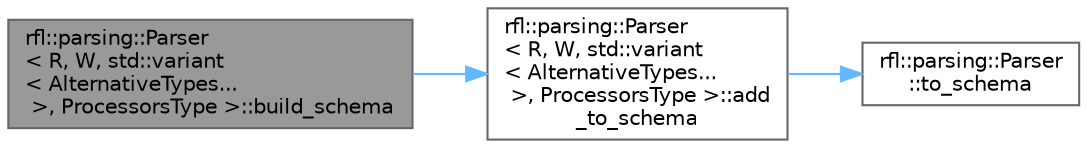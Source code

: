 digraph "rfl::parsing::Parser&lt; R, W, std::variant&lt; AlternativeTypes... &gt;, ProcessorsType &gt;::build_schema"
{
 // LATEX_PDF_SIZE
  bgcolor="transparent";
  edge [fontname=Helvetica,fontsize=10,labelfontname=Helvetica,labelfontsize=10];
  node [fontname=Helvetica,fontsize=10,shape=box,height=0.2,width=0.4];
  rankdir="LR";
  Node1 [id="Node000001",label="rfl::parsing::Parser\l\< R, W, std::variant\l\< AlternativeTypes...\l \>, ProcessorsType \>::build_schema",height=0.2,width=0.4,color="gray40", fillcolor="grey60", style="filled", fontcolor="black",tooltip=" "];
  Node1 -> Node2 [id="edge3_Node000001_Node000002",color="steelblue1",style="solid",tooltip=" "];
  Node2 [id="Node000002",label="rfl::parsing::Parser\l\< R, W, std::variant\l\< AlternativeTypes...\l \>, ProcessorsType \>::add\l_to_schema",height=0.2,width=0.4,color="grey40", fillcolor="white", style="filled",URL="$classrfl_1_1parsing_1_1_parser_3_01_r_00_01_w_00_01std_1_1variant_3_01_alternative_types_8_8_8_01_4_00_01_processors_type_01_4.html#af34a41b0dcd0ae92f3cae1773b85212d",tooltip=" "];
  Node2 -> Node3 [id="edge4_Node000002_Node000003",color="steelblue1",style="solid",tooltip=" "];
  Node3 [id="Node000003",label="rfl::parsing::Parser\l::to_schema",height=0.2,width=0.4,color="grey40", fillcolor="white", style="filled",URL="$structrfl_1_1parsing_1_1_parser.html#a1dafff3e2ac5cc6e4cf8472870a2481f",tooltip="Generates a schema for the underlying type."];
}
